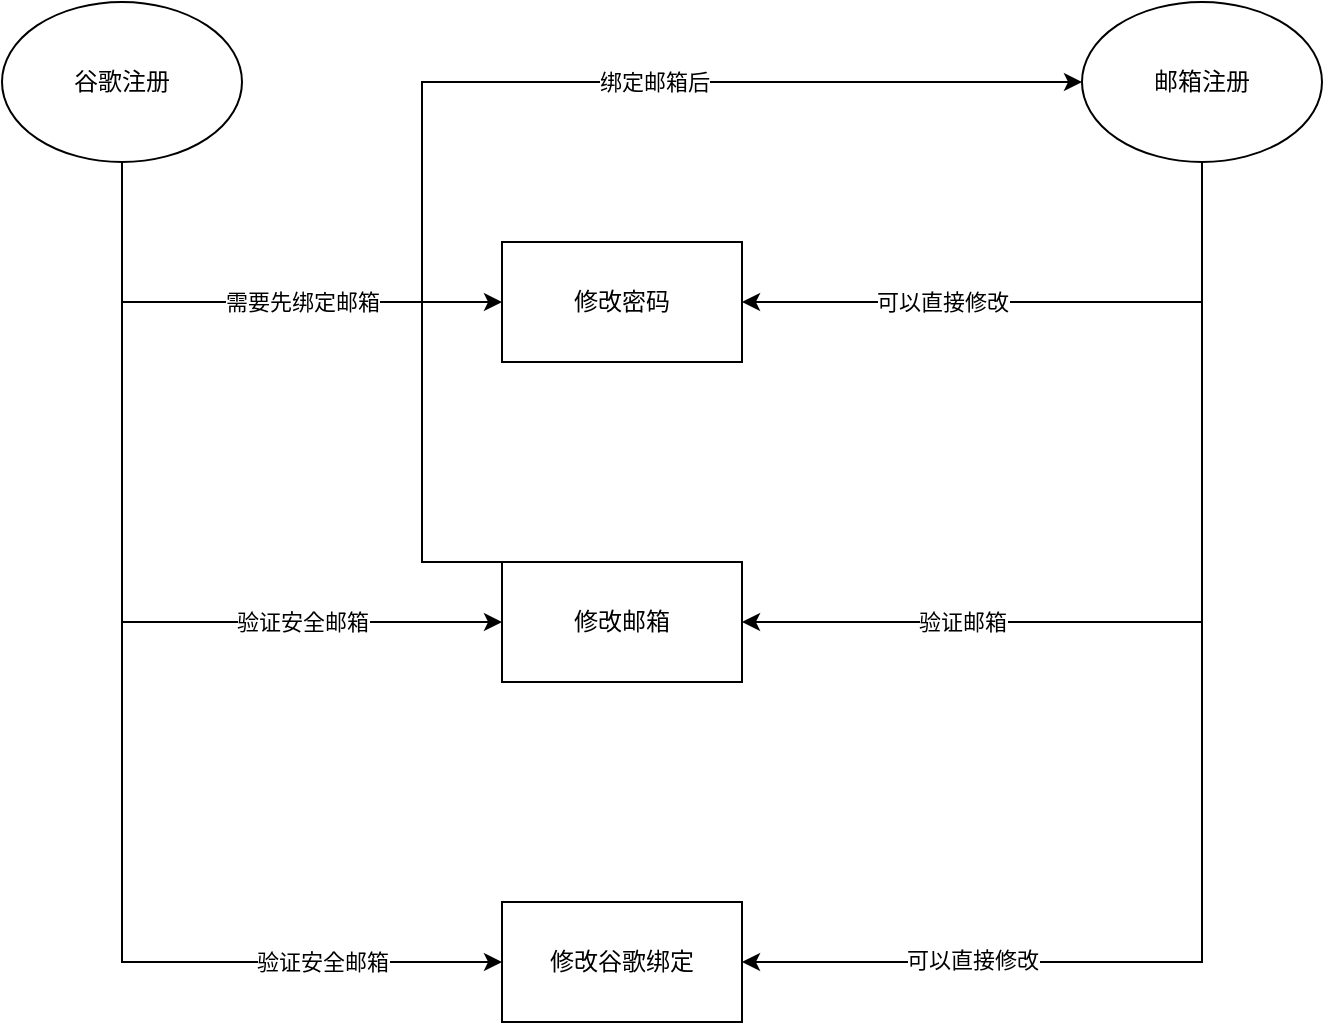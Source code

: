 <mxfile version="24.8.3">
  <diagram name="第 1 页" id="3TrvQY6Xxq5SfQNlH8lR">
    <mxGraphModel dx="1194" dy="755" grid="1" gridSize="10" guides="1" tooltips="1" connect="1" arrows="1" fold="1" page="1" pageScale="1" pageWidth="827" pageHeight="1169" math="0" shadow="0">
      <root>
        <mxCell id="0" />
        <mxCell id="1" parent="0" />
        <mxCell id="8trrsIFSE2Cj8hKRHVmf-6" style="edgeStyle=orthogonalEdgeStyle;rounded=0;orthogonalLoop=1;jettySize=auto;html=1;exitX=0.5;exitY=1;exitDx=0;exitDy=0;entryX=0;entryY=0.5;entryDx=0;entryDy=0;" edge="1" parent="1" source="8trrsIFSE2Cj8hKRHVmf-1" target="8trrsIFSE2Cj8hKRHVmf-3">
          <mxGeometry relative="1" as="geometry" />
        </mxCell>
        <mxCell id="8trrsIFSE2Cj8hKRHVmf-7" value="需要先绑定邮箱" style="edgeLabel;html=1;align=center;verticalAlign=middle;resizable=0;points=[];" vertex="1" connectable="0" parent="8trrsIFSE2Cj8hKRHVmf-6">
          <mxGeometry x="-0.1" y="1" relative="1" as="geometry">
            <mxPoint x="43" y="1" as="offset" />
          </mxGeometry>
        </mxCell>
        <mxCell id="8trrsIFSE2Cj8hKRHVmf-9" style="edgeStyle=orthogonalEdgeStyle;rounded=0;orthogonalLoop=1;jettySize=auto;html=1;exitX=0.5;exitY=1;exitDx=0;exitDy=0;entryX=0;entryY=0.5;entryDx=0;entryDy=0;" edge="1" parent="1" source="8trrsIFSE2Cj8hKRHVmf-1" target="8trrsIFSE2Cj8hKRHVmf-4">
          <mxGeometry relative="1" as="geometry" />
        </mxCell>
        <mxCell id="8trrsIFSE2Cj8hKRHVmf-11" value="验证安全邮箱" style="edgeLabel;html=1;align=center;verticalAlign=middle;resizable=0;points=[];" vertex="1" connectable="0" parent="8trrsIFSE2Cj8hKRHVmf-9">
          <mxGeometry x="0.338" y="-3" relative="1" as="geometry">
            <mxPoint x="39" y="-3" as="offset" />
          </mxGeometry>
        </mxCell>
        <mxCell id="8trrsIFSE2Cj8hKRHVmf-16" style="edgeStyle=orthogonalEdgeStyle;rounded=0;orthogonalLoop=1;jettySize=auto;html=1;exitX=0.5;exitY=1;exitDx=0;exitDy=0;entryX=0;entryY=0.5;entryDx=0;entryDy=0;" edge="1" parent="1" source="8trrsIFSE2Cj8hKRHVmf-1" target="8trrsIFSE2Cj8hKRHVmf-13">
          <mxGeometry relative="1" as="geometry" />
        </mxCell>
        <mxCell id="8trrsIFSE2Cj8hKRHVmf-17" value="验证安全邮箱" style="edgeLabel;html=1;align=center;verticalAlign=middle;resizable=0;points=[];" vertex="1" connectable="0" parent="8trrsIFSE2Cj8hKRHVmf-16">
          <mxGeometry x="0.603" y="-2" relative="1" as="geometry">
            <mxPoint x="27" y="-2" as="offset" />
          </mxGeometry>
        </mxCell>
        <mxCell id="8trrsIFSE2Cj8hKRHVmf-1" value="谷歌注册" style="ellipse;whiteSpace=wrap;html=1;" vertex="1" parent="1">
          <mxGeometry x="70" y="60" width="120" height="80" as="geometry" />
        </mxCell>
        <mxCell id="8trrsIFSE2Cj8hKRHVmf-5" style="edgeStyle=orthogonalEdgeStyle;rounded=0;orthogonalLoop=1;jettySize=auto;html=1;exitX=0.5;exitY=1;exitDx=0;exitDy=0;entryX=1;entryY=0.5;entryDx=0;entryDy=0;" edge="1" parent="1" source="8trrsIFSE2Cj8hKRHVmf-2" target="8trrsIFSE2Cj8hKRHVmf-3">
          <mxGeometry relative="1" as="geometry" />
        </mxCell>
        <mxCell id="8trrsIFSE2Cj8hKRHVmf-8" value="可以直接修改" style="edgeLabel;html=1;align=center;verticalAlign=middle;resizable=0;points=[];" vertex="1" connectable="0" parent="8trrsIFSE2Cj8hKRHVmf-5">
          <mxGeometry x="0.493" y="1" relative="1" as="geometry">
            <mxPoint x="24" y="-1" as="offset" />
          </mxGeometry>
        </mxCell>
        <mxCell id="8trrsIFSE2Cj8hKRHVmf-10" style="edgeStyle=orthogonalEdgeStyle;rounded=0;orthogonalLoop=1;jettySize=auto;html=1;exitX=0.5;exitY=1;exitDx=0;exitDy=0;entryX=1;entryY=0.5;entryDx=0;entryDy=0;" edge="1" parent="1" source="8trrsIFSE2Cj8hKRHVmf-2" target="8trrsIFSE2Cj8hKRHVmf-4">
          <mxGeometry relative="1" as="geometry" />
        </mxCell>
        <mxCell id="8trrsIFSE2Cj8hKRHVmf-12" value="验证邮箱" style="edgeLabel;html=1;align=center;verticalAlign=middle;resizable=0;points=[];" vertex="1" connectable="0" parent="8trrsIFSE2Cj8hKRHVmf-10">
          <mxGeometry x="0.626" y="1" relative="1" as="geometry">
            <mxPoint x="24" y="-1" as="offset" />
          </mxGeometry>
        </mxCell>
        <mxCell id="8trrsIFSE2Cj8hKRHVmf-14" style="edgeStyle=orthogonalEdgeStyle;rounded=0;orthogonalLoop=1;jettySize=auto;html=1;exitX=0.5;exitY=1;exitDx=0;exitDy=0;entryX=1;entryY=0.5;entryDx=0;entryDy=0;" edge="1" parent="1" source="8trrsIFSE2Cj8hKRHVmf-2" target="8trrsIFSE2Cj8hKRHVmf-13">
          <mxGeometry relative="1" as="geometry" />
        </mxCell>
        <mxCell id="8trrsIFSE2Cj8hKRHVmf-15" value="可以直接修改" style="edgeLabel;html=1;align=center;verticalAlign=middle;resizable=0;points=[];" vertex="1" connectable="0" parent="8trrsIFSE2Cj8hKRHVmf-14">
          <mxGeometry x="0.635" y="-1" relative="1" as="geometry">
            <mxPoint as="offset" />
          </mxGeometry>
        </mxCell>
        <mxCell id="8trrsIFSE2Cj8hKRHVmf-2" value="邮箱注册" style="ellipse;whiteSpace=wrap;html=1;" vertex="1" parent="1">
          <mxGeometry x="610" y="60" width="120" height="80" as="geometry" />
        </mxCell>
        <mxCell id="8trrsIFSE2Cj8hKRHVmf-3" value="修改密码" style="rounded=0;whiteSpace=wrap;html=1;" vertex="1" parent="1">
          <mxGeometry x="320" y="180" width="120" height="60" as="geometry" />
        </mxCell>
        <mxCell id="8trrsIFSE2Cj8hKRHVmf-18" style="edgeStyle=orthogonalEdgeStyle;rounded=0;orthogonalLoop=1;jettySize=auto;html=1;exitX=0.5;exitY=0;exitDx=0;exitDy=0;entryX=0;entryY=0.5;entryDx=0;entryDy=0;" edge="1" parent="1" source="8trrsIFSE2Cj8hKRHVmf-4" target="8trrsIFSE2Cj8hKRHVmf-2">
          <mxGeometry relative="1" as="geometry">
            <Array as="points">
              <mxPoint x="280" y="340" />
              <mxPoint x="280" y="100" />
            </Array>
          </mxGeometry>
        </mxCell>
        <mxCell id="8trrsIFSE2Cj8hKRHVmf-19" value="绑定邮箱后" style="edgeLabel;html=1;align=center;verticalAlign=middle;resizable=0;points=[];" vertex="1" connectable="0" parent="8trrsIFSE2Cj8hKRHVmf-18">
          <mxGeometry x="0.361" relative="1" as="geometry">
            <mxPoint as="offset" />
          </mxGeometry>
        </mxCell>
        <mxCell id="8trrsIFSE2Cj8hKRHVmf-4" value="修改邮箱" style="rounded=0;whiteSpace=wrap;html=1;" vertex="1" parent="1">
          <mxGeometry x="320" y="340" width="120" height="60" as="geometry" />
        </mxCell>
        <mxCell id="8trrsIFSE2Cj8hKRHVmf-13" value="修改谷歌绑定" style="rounded=0;whiteSpace=wrap;html=1;" vertex="1" parent="1">
          <mxGeometry x="320" y="510" width="120" height="60" as="geometry" />
        </mxCell>
      </root>
    </mxGraphModel>
  </diagram>
</mxfile>

